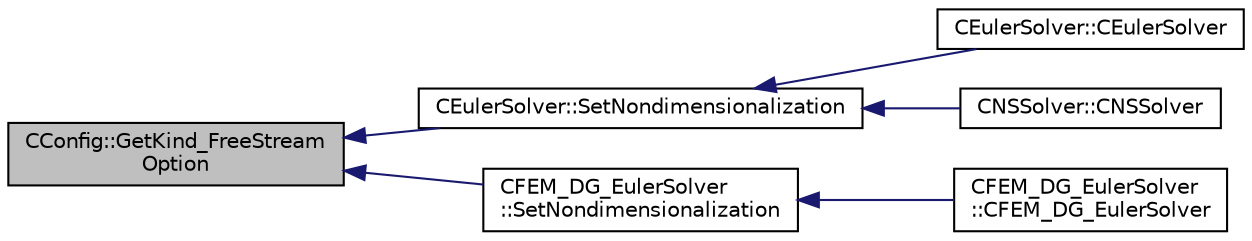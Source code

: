 digraph "CConfig::GetKind_FreeStreamOption"
{
  edge [fontname="Helvetica",fontsize="10",labelfontname="Helvetica",labelfontsize="10"];
  node [fontname="Helvetica",fontsize="10",shape=record];
  rankdir="LR";
  Node4956 [label="CConfig::GetKind_FreeStream\lOption",height=0.2,width=0.4,color="black", fillcolor="grey75", style="filled", fontcolor="black"];
  Node4956 -> Node4957 [dir="back",color="midnightblue",fontsize="10",style="solid",fontname="Helvetica"];
  Node4957 [label="CEulerSolver::SetNondimensionalization",height=0.2,width=0.4,color="black", fillcolor="white", style="filled",URL="$class_c_euler_solver.html#a1c633d6e77fefb2e76308e2ba0af0c2c",tooltip="Set the solver nondimensionalization. "];
  Node4957 -> Node4958 [dir="back",color="midnightblue",fontsize="10",style="solid",fontname="Helvetica"];
  Node4958 [label="CEulerSolver::CEulerSolver",height=0.2,width=0.4,color="black", fillcolor="white", style="filled",URL="$class_c_euler_solver.html#ae1e74218b4e943111b100d7ddcbd4db9"];
  Node4957 -> Node4959 [dir="back",color="midnightblue",fontsize="10",style="solid",fontname="Helvetica"];
  Node4959 [label="CNSSolver::CNSSolver",height=0.2,width=0.4,color="black", fillcolor="white", style="filled",URL="$class_c_n_s_solver.html#a2a8ad49c42b4546696e631cf44b7788b"];
  Node4956 -> Node4960 [dir="back",color="midnightblue",fontsize="10",style="solid",fontname="Helvetica"];
  Node4960 [label="CFEM_DG_EulerSolver\l::SetNondimensionalization",height=0.2,width=0.4,color="black", fillcolor="white", style="filled",URL="$class_c_f_e_m___d_g___euler_solver.html#a31316dc2fe564329d9bb372961b10a3a",tooltip="Set the fluid solver nondimensionalization. "];
  Node4960 -> Node4961 [dir="back",color="midnightblue",fontsize="10",style="solid",fontname="Helvetica"];
  Node4961 [label="CFEM_DG_EulerSolver\l::CFEM_DG_EulerSolver",height=0.2,width=0.4,color="black", fillcolor="white", style="filled",URL="$class_c_f_e_m___d_g___euler_solver.html#a70d30ef9e7cd7620d54ec73f4b1ed28c"];
}
